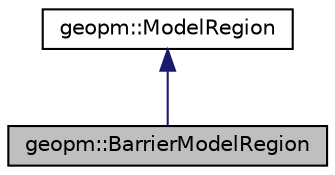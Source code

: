 digraph "geopm::BarrierModelRegion"
{
 // LATEX_PDF_SIZE
  edge [fontname="Helvetica",fontsize="10",labelfontname="Helvetica",labelfontsize="10"];
  node [fontname="Helvetica",fontsize="10",shape=record];
  Node1 [label="geopm::BarrierModelRegion",height=0.2,width=0.4,color="black", fillcolor="grey75", style="filled", fontcolor="black",tooltip=" "];
  Node2 -> Node1 [dir="back",color="midnightblue",fontsize="10",style="solid",fontname="Helvetica"];
  Node2 [label="geopm::ModelRegion",height=0.2,width=0.4,color="black", fillcolor="white", style="filled",URL="$classgeopm_1_1_model_region.html",tooltip=" "];
}
